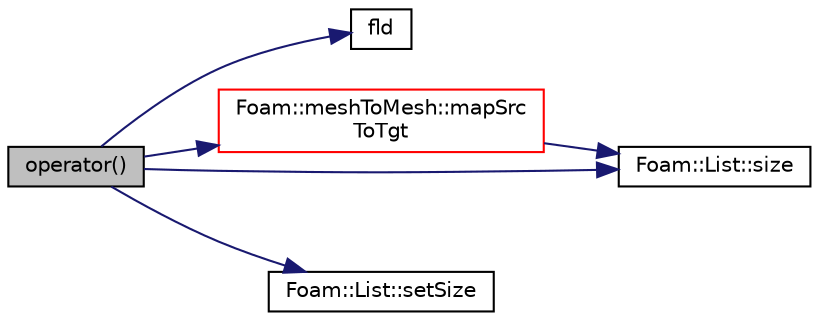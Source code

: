 digraph "operator()"
{
  bgcolor="transparent";
  edge [fontname="Helvetica",fontsize="10",labelfontname="Helvetica",labelfontsize="10"];
  node [fontname="Helvetica",fontsize="10",shape=record];
  rankdir="LR";
  Node314 [label="operator()",height=0.2,width=0.4,color="black", fillcolor="grey75", style="filled", fontcolor="black"];
  Node314 -> Node315 [color="midnightblue",fontsize="10",style="solid",fontname="Helvetica"];
  Node315 [label="fld",height=0.2,width=0.4,color="black",URL="$a19337.html#a378472d1f8b33eeefbda63a947476c8c"];
  Node314 -> Node316 [color="midnightblue",fontsize="10",style="solid",fontname="Helvetica"];
  Node316 [label="Foam::meshToMesh::mapSrc\lToTgt",height=0.2,width=0.4,color="red",URL="$a30521.html#ac935fc9d304794e8b1a89805404df6ee",tooltip="Map field from src to tgt mesh with defined operation. "];
  Node316 -> Node317 [color="midnightblue",fontsize="10",style="solid",fontname="Helvetica"];
  Node317 [label="Foam::List::size",height=0.2,width=0.4,color="black",URL="$a26833.html#a8a5f6fa29bd4b500caf186f60245b384",tooltip="Override size to be inconsistent with allocated storage. "];
  Node314 -> Node365 [color="midnightblue",fontsize="10",style="solid",fontname="Helvetica"];
  Node365 [label="Foam::List::setSize",height=0.2,width=0.4,color="black",URL="$a26833.html#aedb985ffeaf1bdbfeccc2a8730405703",tooltip="Reset size of List. "];
  Node314 -> Node317 [color="midnightblue",fontsize="10",style="solid",fontname="Helvetica"];
}
